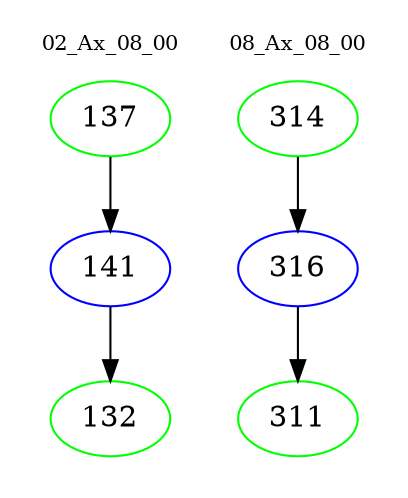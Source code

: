 digraph{
subgraph cluster_0 {
color = white
label = "02_Ax_08_00";
fontsize=10;
T0_137 [label="137", color="green"]
T0_137 -> T0_141 [color="black"]
T0_141 [label="141", color="blue"]
T0_141 -> T0_132 [color="black"]
T0_132 [label="132", color="green"]
}
subgraph cluster_1 {
color = white
label = "08_Ax_08_00";
fontsize=10;
T1_314 [label="314", color="green"]
T1_314 -> T1_316 [color="black"]
T1_316 [label="316", color="blue"]
T1_316 -> T1_311 [color="black"]
T1_311 [label="311", color="green"]
}
}
